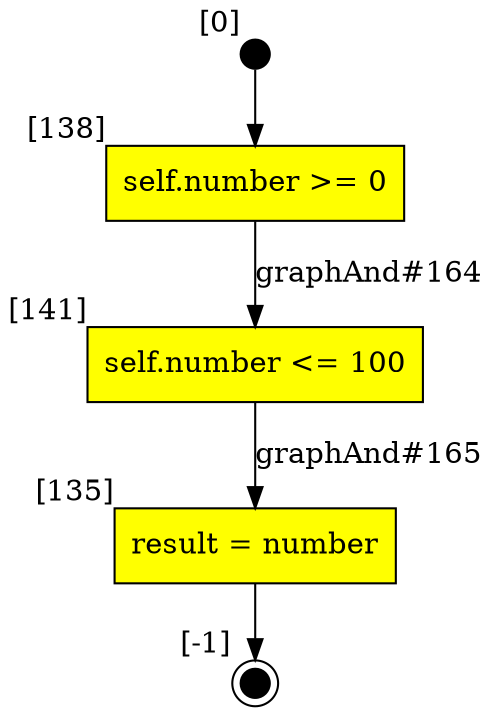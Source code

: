 digraph CLG {
  135 [shape="box", label="result = number", style=filled, fillcolor=yellow, xlabel="[135]"];
  136 [style=filled, fillcolor=black, shape="doublecircle", label="", fixedsize=true, width=.2, height=.2, xlabel="[-1]"];
  137 [style=filled, fillcolor=black, shape="circle", label="", fixedsize=true, width=.2, height=.2, xlabel="[0]"];
  138 [shape="box", label="self.number >= 0", style=filled, fillcolor=yellow, xlabel="[138]"];
  141 [shape="box", label="self.number <= 100", style=filled, fillcolor=yellow, xlabel="[141]"];
  137 -> 138;
  138 -> 141[label="graphAnd#164"];
  141 -> 135[label="graphAnd#165"];
  135 -> 136;
}
